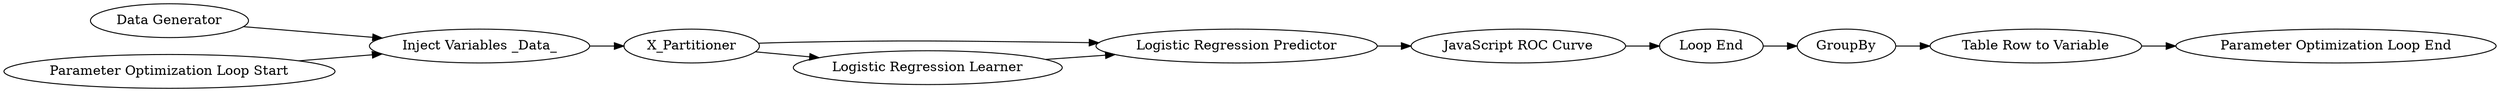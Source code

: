 digraph {
	337 -> 325
	334 -> 335
	327 -> 334
	332 -> 340
	338 -> 327
	338 -> 334
	324 -> 340
	335 -> 341
	340 -> 338
	342 -> 337
	341 -> 342
	334 [label="Logistic Regression Predictor"]
	324 [label="Parameter Optimization Loop Start"]
	341 [label="Loop End"]
	335 [label="JavaScript ROC Curve"]
	342 [label=GroupBy]
	337 [label="Table Row to Variable"]
	325 [label="Parameter Optimization Loop End"]
	338 [label=X_Partitioner]
	327 [label="Logistic Regression Learner"]
	332 [label="Data Generator"]
	340 [label="Inject Variables _Data_"]
	rankdir=LR
}
